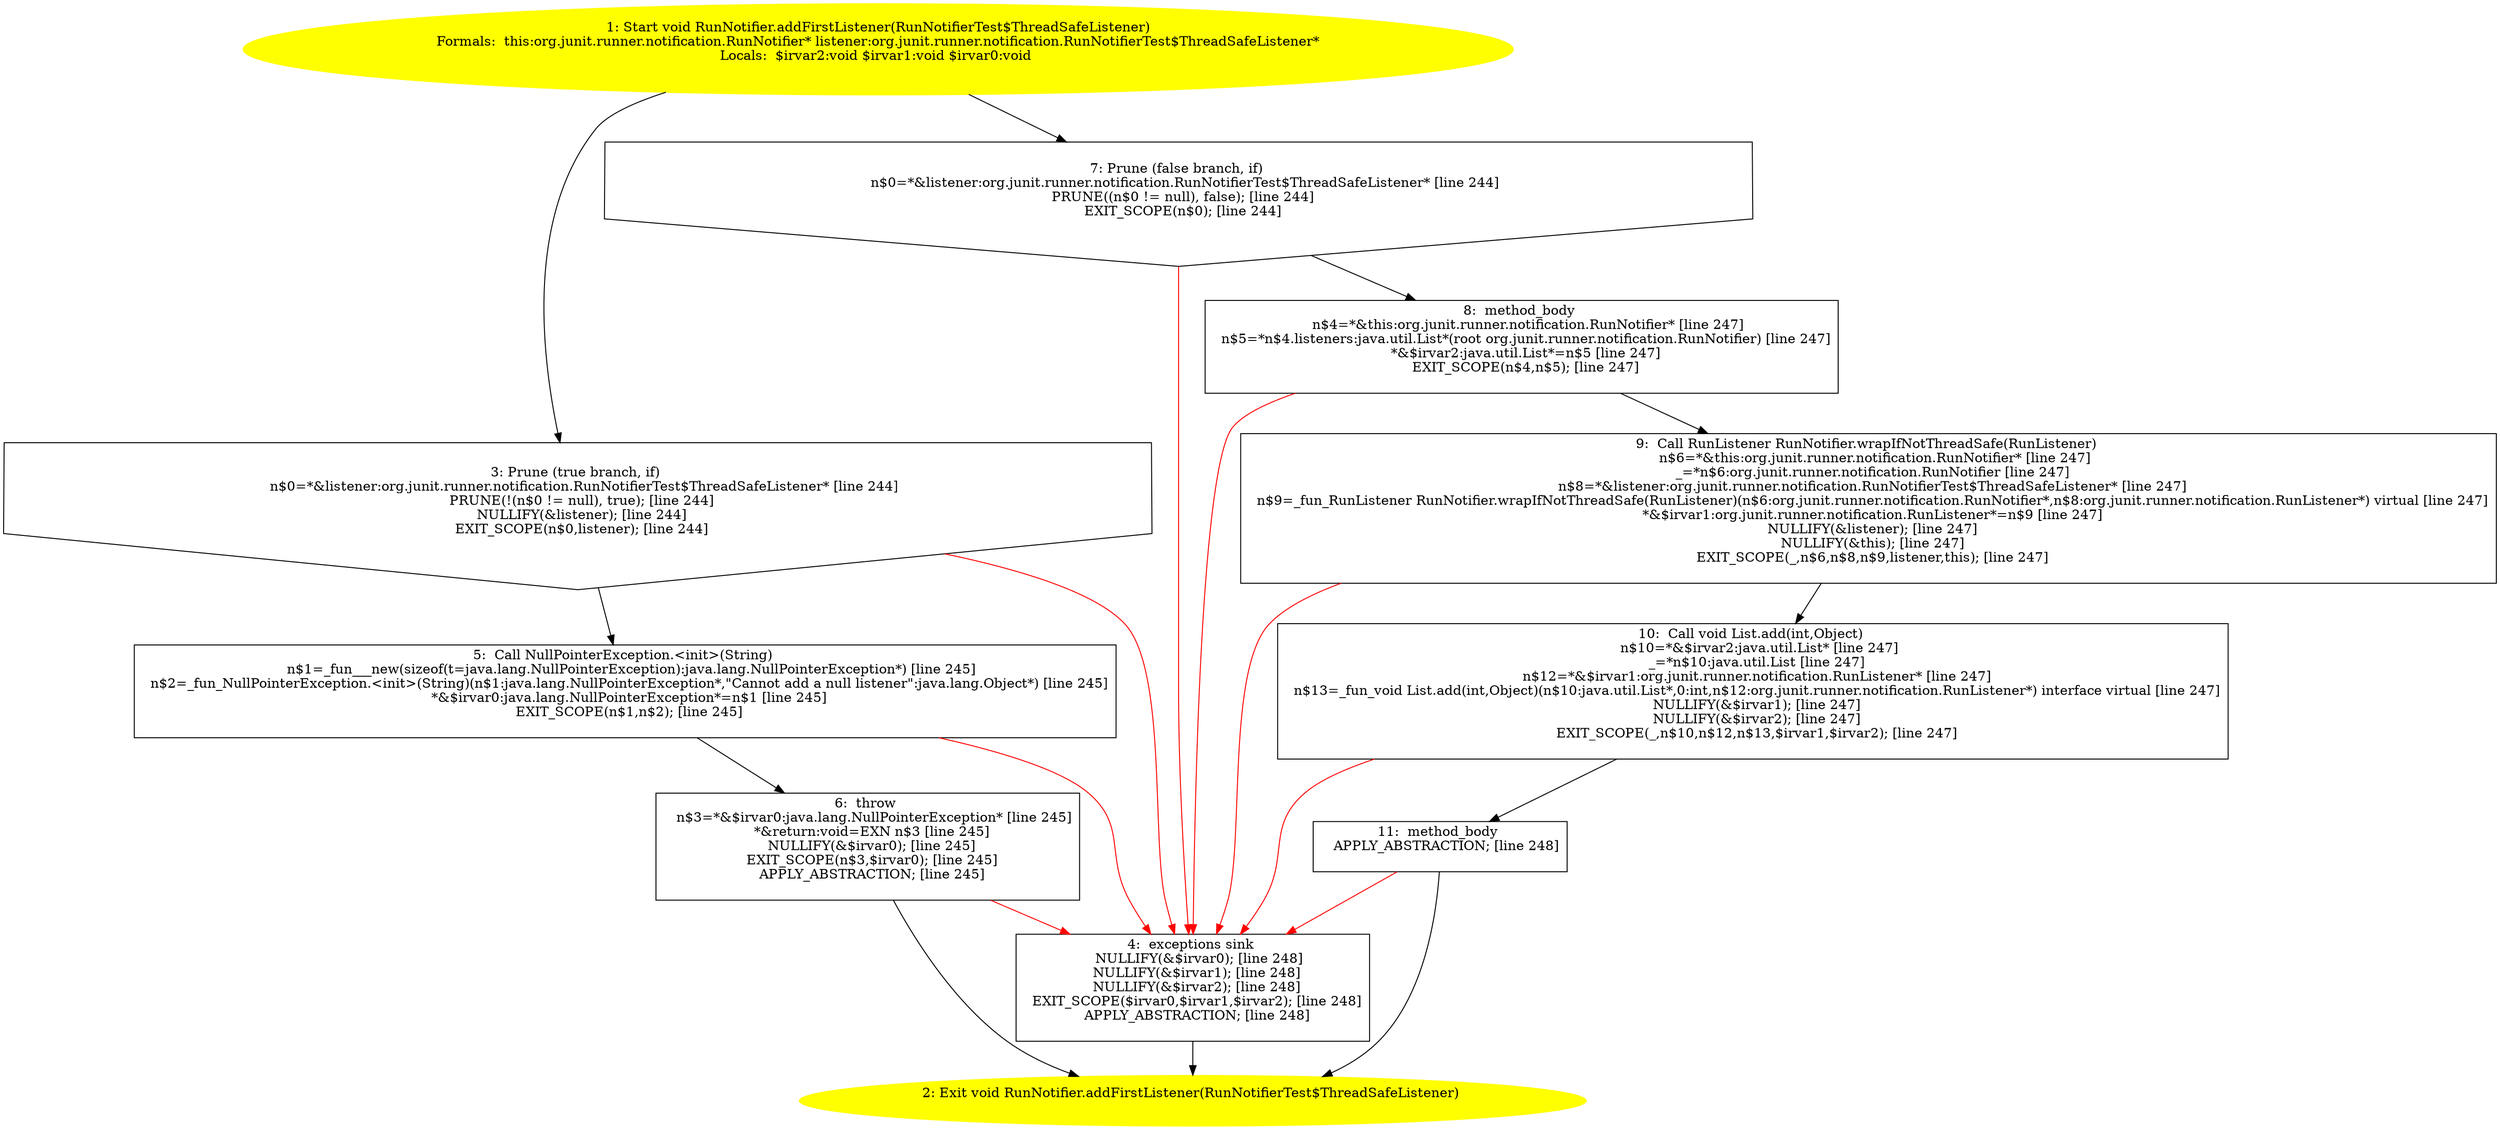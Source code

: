 /* @generated */
digraph cfg {
"org.junit.runner.notification.RunNotifier.addFirstListener(org.junit.runner.notification.RunNotifier.7b13e2f08036fc69d8e5cf6788650ed2_1" [label="1: Start void RunNotifier.addFirstListener(RunNotifierTest$ThreadSafeListener)\nFormals:  this:org.junit.runner.notification.RunNotifier* listener:org.junit.runner.notification.RunNotifierTest$ThreadSafeListener*\nLocals:  $irvar2:void $irvar1:void $irvar0:void \n  " color=yellow style=filled]
	

	 "org.junit.runner.notification.RunNotifier.addFirstListener(org.junit.runner.notification.RunNotifier.7b13e2f08036fc69d8e5cf6788650ed2_1" -> "org.junit.runner.notification.RunNotifier.addFirstListener(org.junit.runner.notification.RunNotifier.7b13e2f08036fc69d8e5cf6788650ed2_3" ;
	 "org.junit.runner.notification.RunNotifier.addFirstListener(org.junit.runner.notification.RunNotifier.7b13e2f08036fc69d8e5cf6788650ed2_1" -> "org.junit.runner.notification.RunNotifier.addFirstListener(org.junit.runner.notification.RunNotifier.7b13e2f08036fc69d8e5cf6788650ed2_7" ;
"org.junit.runner.notification.RunNotifier.addFirstListener(org.junit.runner.notification.RunNotifier.7b13e2f08036fc69d8e5cf6788650ed2_2" [label="2: Exit void RunNotifier.addFirstListener(RunNotifierTest$ThreadSafeListener) \n  " color=yellow style=filled]
	

"org.junit.runner.notification.RunNotifier.addFirstListener(org.junit.runner.notification.RunNotifier.7b13e2f08036fc69d8e5cf6788650ed2_3" [label="3: Prune (true branch, if) \n   n$0=*&listener:org.junit.runner.notification.RunNotifierTest$ThreadSafeListener* [line 244]\n  PRUNE(!(n$0 != null), true); [line 244]\n  NULLIFY(&listener); [line 244]\n  EXIT_SCOPE(n$0,listener); [line 244]\n " shape="invhouse"]
	

	 "org.junit.runner.notification.RunNotifier.addFirstListener(org.junit.runner.notification.RunNotifier.7b13e2f08036fc69d8e5cf6788650ed2_3" -> "org.junit.runner.notification.RunNotifier.addFirstListener(org.junit.runner.notification.RunNotifier.7b13e2f08036fc69d8e5cf6788650ed2_5" ;
	 "org.junit.runner.notification.RunNotifier.addFirstListener(org.junit.runner.notification.RunNotifier.7b13e2f08036fc69d8e5cf6788650ed2_3" -> "org.junit.runner.notification.RunNotifier.addFirstListener(org.junit.runner.notification.RunNotifier.7b13e2f08036fc69d8e5cf6788650ed2_4" [color="red" ];
"org.junit.runner.notification.RunNotifier.addFirstListener(org.junit.runner.notification.RunNotifier.7b13e2f08036fc69d8e5cf6788650ed2_4" [label="4:  exceptions sink \n   NULLIFY(&$irvar0); [line 248]\n  NULLIFY(&$irvar1); [line 248]\n  NULLIFY(&$irvar2); [line 248]\n  EXIT_SCOPE($irvar0,$irvar1,$irvar2); [line 248]\n  APPLY_ABSTRACTION; [line 248]\n " shape="box"]
	

	 "org.junit.runner.notification.RunNotifier.addFirstListener(org.junit.runner.notification.RunNotifier.7b13e2f08036fc69d8e5cf6788650ed2_4" -> "org.junit.runner.notification.RunNotifier.addFirstListener(org.junit.runner.notification.RunNotifier.7b13e2f08036fc69d8e5cf6788650ed2_2" ;
"org.junit.runner.notification.RunNotifier.addFirstListener(org.junit.runner.notification.RunNotifier.7b13e2f08036fc69d8e5cf6788650ed2_5" [label="5:  Call NullPointerException.<init>(String) \n   n$1=_fun___new(sizeof(t=java.lang.NullPointerException):java.lang.NullPointerException*) [line 245]\n  n$2=_fun_NullPointerException.<init>(String)(n$1:java.lang.NullPointerException*,\"Cannot add a null listener\":java.lang.Object*) [line 245]\n  *&$irvar0:java.lang.NullPointerException*=n$1 [line 245]\n  EXIT_SCOPE(n$1,n$2); [line 245]\n " shape="box"]
	

	 "org.junit.runner.notification.RunNotifier.addFirstListener(org.junit.runner.notification.RunNotifier.7b13e2f08036fc69d8e5cf6788650ed2_5" -> "org.junit.runner.notification.RunNotifier.addFirstListener(org.junit.runner.notification.RunNotifier.7b13e2f08036fc69d8e5cf6788650ed2_6" ;
	 "org.junit.runner.notification.RunNotifier.addFirstListener(org.junit.runner.notification.RunNotifier.7b13e2f08036fc69d8e5cf6788650ed2_5" -> "org.junit.runner.notification.RunNotifier.addFirstListener(org.junit.runner.notification.RunNotifier.7b13e2f08036fc69d8e5cf6788650ed2_4" [color="red" ];
"org.junit.runner.notification.RunNotifier.addFirstListener(org.junit.runner.notification.RunNotifier.7b13e2f08036fc69d8e5cf6788650ed2_6" [label="6:  throw \n   n$3=*&$irvar0:java.lang.NullPointerException* [line 245]\n  *&return:void=EXN n$3 [line 245]\n  NULLIFY(&$irvar0); [line 245]\n  EXIT_SCOPE(n$3,$irvar0); [line 245]\n  APPLY_ABSTRACTION; [line 245]\n " shape="box"]
	

	 "org.junit.runner.notification.RunNotifier.addFirstListener(org.junit.runner.notification.RunNotifier.7b13e2f08036fc69d8e5cf6788650ed2_6" -> "org.junit.runner.notification.RunNotifier.addFirstListener(org.junit.runner.notification.RunNotifier.7b13e2f08036fc69d8e5cf6788650ed2_2" ;
	 "org.junit.runner.notification.RunNotifier.addFirstListener(org.junit.runner.notification.RunNotifier.7b13e2f08036fc69d8e5cf6788650ed2_6" -> "org.junit.runner.notification.RunNotifier.addFirstListener(org.junit.runner.notification.RunNotifier.7b13e2f08036fc69d8e5cf6788650ed2_4" [color="red" ];
"org.junit.runner.notification.RunNotifier.addFirstListener(org.junit.runner.notification.RunNotifier.7b13e2f08036fc69d8e5cf6788650ed2_7" [label="7: Prune (false branch, if) \n   n$0=*&listener:org.junit.runner.notification.RunNotifierTest$ThreadSafeListener* [line 244]\n  PRUNE((n$0 != null), false); [line 244]\n  EXIT_SCOPE(n$0); [line 244]\n " shape="invhouse"]
	

	 "org.junit.runner.notification.RunNotifier.addFirstListener(org.junit.runner.notification.RunNotifier.7b13e2f08036fc69d8e5cf6788650ed2_7" -> "org.junit.runner.notification.RunNotifier.addFirstListener(org.junit.runner.notification.RunNotifier.7b13e2f08036fc69d8e5cf6788650ed2_8" ;
	 "org.junit.runner.notification.RunNotifier.addFirstListener(org.junit.runner.notification.RunNotifier.7b13e2f08036fc69d8e5cf6788650ed2_7" -> "org.junit.runner.notification.RunNotifier.addFirstListener(org.junit.runner.notification.RunNotifier.7b13e2f08036fc69d8e5cf6788650ed2_4" [color="red" ];
"org.junit.runner.notification.RunNotifier.addFirstListener(org.junit.runner.notification.RunNotifier.7b13e2f08036fc69d8e5cf6788650ed2_8" [label="8:  method_body \n   n$4=*&this:org.junit.runner.notification.RunNotifier* [line 247]\n  n$5=*n$4.listeners:java.util.List*(root org.junit.runner.notification.RunNotifier) [line 247]\n  *&$irvar2:java.util.List*=n$5 [line 247]\n  EXIT_SCOPE(n$4,n$5); [line 247]\n " shape="box"]
	

	 "org.junit.runner.notification.RunNotifier.addFirstListener(org.junit.runner.notification.RunNotifier.7b13e2f08036fc69d8e5cf6788650ed2_8" -> "org.junit.runner.notification.RunNotifier.addFirstListener(org.junit.runner.notification.RunNotifier.7b13e2f08036fc69d8e5cf6788650ed2_9" ;
	 "org.junit.runner.notification.RunNotifier.addFirstListener(org.junit.runner.notification.RunNotifier.7b13e2f08036fc69d8e5cf6788650ed2_8" -> "org.junit.runner.notification.RunNotifier.addFirstListener(org.junit.runner.notification.RunNotifier.7b13e2f08036fc69d8e5cf6788650ed2_4" [color="red" ];
"org.junit.runner.notification.RunNotifier.addFirstListener(org.junit.runner.notification.RunNotifier.7b13e2f08036fc69d8e5cf6788650ed2_9" [label="9:  Call RunListener RunNotifier.wrapIfNotThreadSafe(RunListener) \n   n$6=*&this:org.junit.runner.notification.RunNotifier* [line 247]\n  _=*n$6:org.junit.runner.notification.RunNotifier [line 247]\n  n$8=*&listener:org.junit.runner.notification.RunNotifierTest$ThreadSafeListener* [line 247]\n  n$9=_fun_RunListener RunNotifier.wrapIfNotThreadSafe(RunListener)(n$6:org.junit.runner.notification.RunNotifier*,n$8:org.junit.runner.notification.RunListener*) virtual [line 247]\n  *&$irvar1:org.junit.runner.notification.RunListener*=n$9 [line 247]\n  NULLIFY(&listener); [line 247]\n  NULLIFY(&this); [line 247]\n  EXIT_SCOPE(_,n$6,n$8,n$9,listener,this); [line 247]\n " shape="box"]
	

	 "org.junit.runner.notification.RunNotifier.addFirstListener(org.junit.runner.notification.RunNotifier.7b13e2f08036fc69d8e5cf6788650ed2_9" -> "org.junit.runner.notification.RunNotifier.addFirstListener(org.junit.runner.notification.RunNotifier.7b13e2f08036fc69d8e5cf6788650ed2_10" ;
	 "org.junit.runner.notification.RunNotifier.addFirstListener(org.junit.runner.notification.RunNotifier.7b13e2f08036fc69d8e5cf6788650ed2_9" -> "org.junit.runner.notification.RunNotifier.addFirstListener(org.junit.runner.notification.RunNotifier.7b13e2f08036fc69d8e5cf6788650ed2_4" [color="red" ];
"org.junit.runner.notification.RunNotifier.addFirstListener(org.junit.runner.notification.RunNotifier.7b13e2f08036fc69d8e5cf6788650ed2_10" [label="10:  Call void List.add(int,Object) \n   n$10=*&$irvar2:java.util.List* [line 247]\n  _=*n$10:java.util.List [line 247]\n  n$12=*&$irvar1:org.junit.runner.notification.RunListener* [line 247]\n  n$13=_fun_void List.add(int,Object)(n$10:java.util.List*,0:int,n$12:org.junit.runner.notification.RunListener*) interface virtual [line 247]\n  NULLIFY(&$irvar1); [line 247]\n  NULLIFY(&$irvar2); [line 247]\n  EXIT_SCOPE(_,n$10,n$12,n$13,$irvar1,$irvar2); [line 247]\n " shape="box"]
	

	 "org.junit.runner.notification.RunNotifier.addFirstListener(org.junit.runner.notification.RunNotifier.7b13e2f08036fc69d8e5cf6788650ed2_10" -> "org.junit.runner.notification.RunNotifier.addFirstListener(org.junit.runner.notification.RunNotifier.7b13e2f08036fc69d8e5cf6788650ed2_11" ;
	 "org.junit.runner.notification.RunNotifier.addFirstListener(org.junit.runner.notification.RunNotifier.7b13e2f08036fc69d8e5cf6788650ed2_10" -> "org.junit.runner.notification.RunNotifier.addFirstListener(org.junit.runner.notification.RunNotifier.7b13e2f08036fc69d8e5cf6788650ed2_4" [color="red" ];
"org.junit.runner.notification.RunNotifier.addFirstListener(org.junit.runner.notification.RunNotifier.7b13e2f08036fc69d8e5cf6788650ed2_11" [label="11:  method_body \n   APPLY_ABSTRACTION; [line 248]\n " shape="box"]
	

	 "org.junit.runner.notification.RunNotifier.addFirstListener(org.junit.runner.notification.RunNotifier.7b13e2f08036fc69d8e5cf6788650ed2_11" -> "org.junit.runner.notification.RunNotifier.addFirstListener(org.junit.runner.notification.RunNotifier.7b13e2f08036fc69d8e5cf6788650ed2_2" ;
	 "org.junit.runner.notification.RunNotifier.addFirstListener(org.junit.runner.notification.RunNotifier.7b13e2f08036fc69d8e5cf6788650ed2_11" -> "org.junit.runner.notification.RunNotifier.addFirstListener(org.junit.runner.notification.RunNotifier.7b13e2f08036fc69d8e5cf6788650ed2_4" [color="red" ];
}
